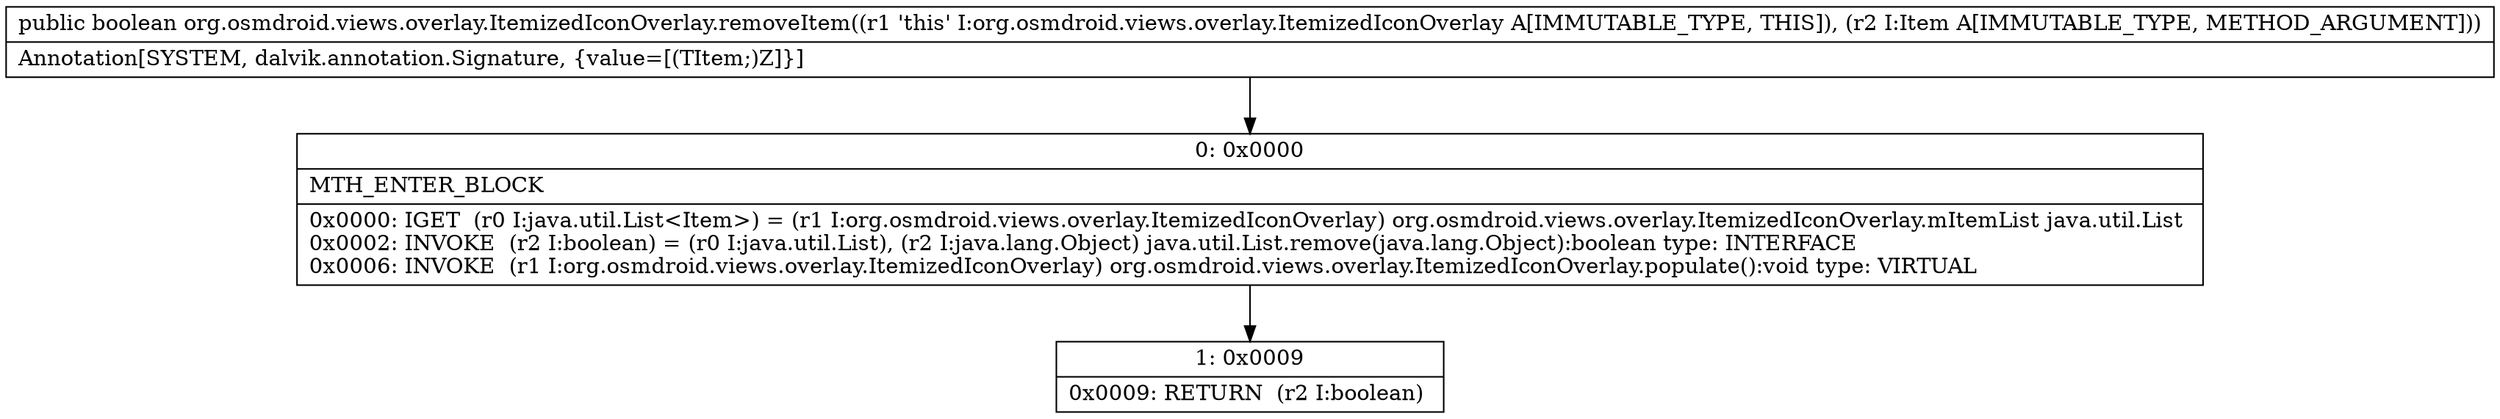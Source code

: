 digraph "CFG fororg.osmdroid.views.overlay.ItemizedIconOverlay.removeItem(Lorg\/osmdroid\/views\/overlay\/OverlayItem;)Z" {
Node_0 [shape=record,label="{0\:\ 0x0000|MTH_ENTER_BLOCK\l|0x0000: IGET  (r0 I:java.util.List\<Item\>) = (r1 I:org.osmdroid.views.overlay.ItemizedIconOverlay) org.osmdroid.views.overlay.ItemizedIconOverlay.mItemList java.util.List \l0x0002: INVOKE  (r2 I:boolean) = (r0 I:java.util.List), (r2 I:java.lang.Object) java.util.List.remove(java.lang.Object):boolean type: INTERFACE \l0x0006: INVOKE  (r1 I:org.osmdroid.views.overlay.ItemizedIconOverlay) org.osmdroid.views.overlay.ItemizedIconOverlay.populate():void type: VIRTUAL \l}"];
Node_1 [shape=record,label="{1\:\ 0x0009|0x0009: RETURN  (r2 I:boolean) \l}"];
MethodNode[shape=record,label="{public boolean org.osmdroid.views.overlay.ItemizedIconOverlay.removeItem((r1 'this' I:org.osmdroid.views.overlay.ItemizedIconOverlay A[IMMUTABLE_TYPE, THIS]), (r2 I:Item A[IMMUTABLE_TYPE, METHOD_ARGUMENT]))  | Annotation[SYSTEM, dalvik.annotation.Signature, \{value=[(TItem;)Z]\}]\l}"];
MethodNode -> Node_0;
Node_0 -> Node_1;
}

